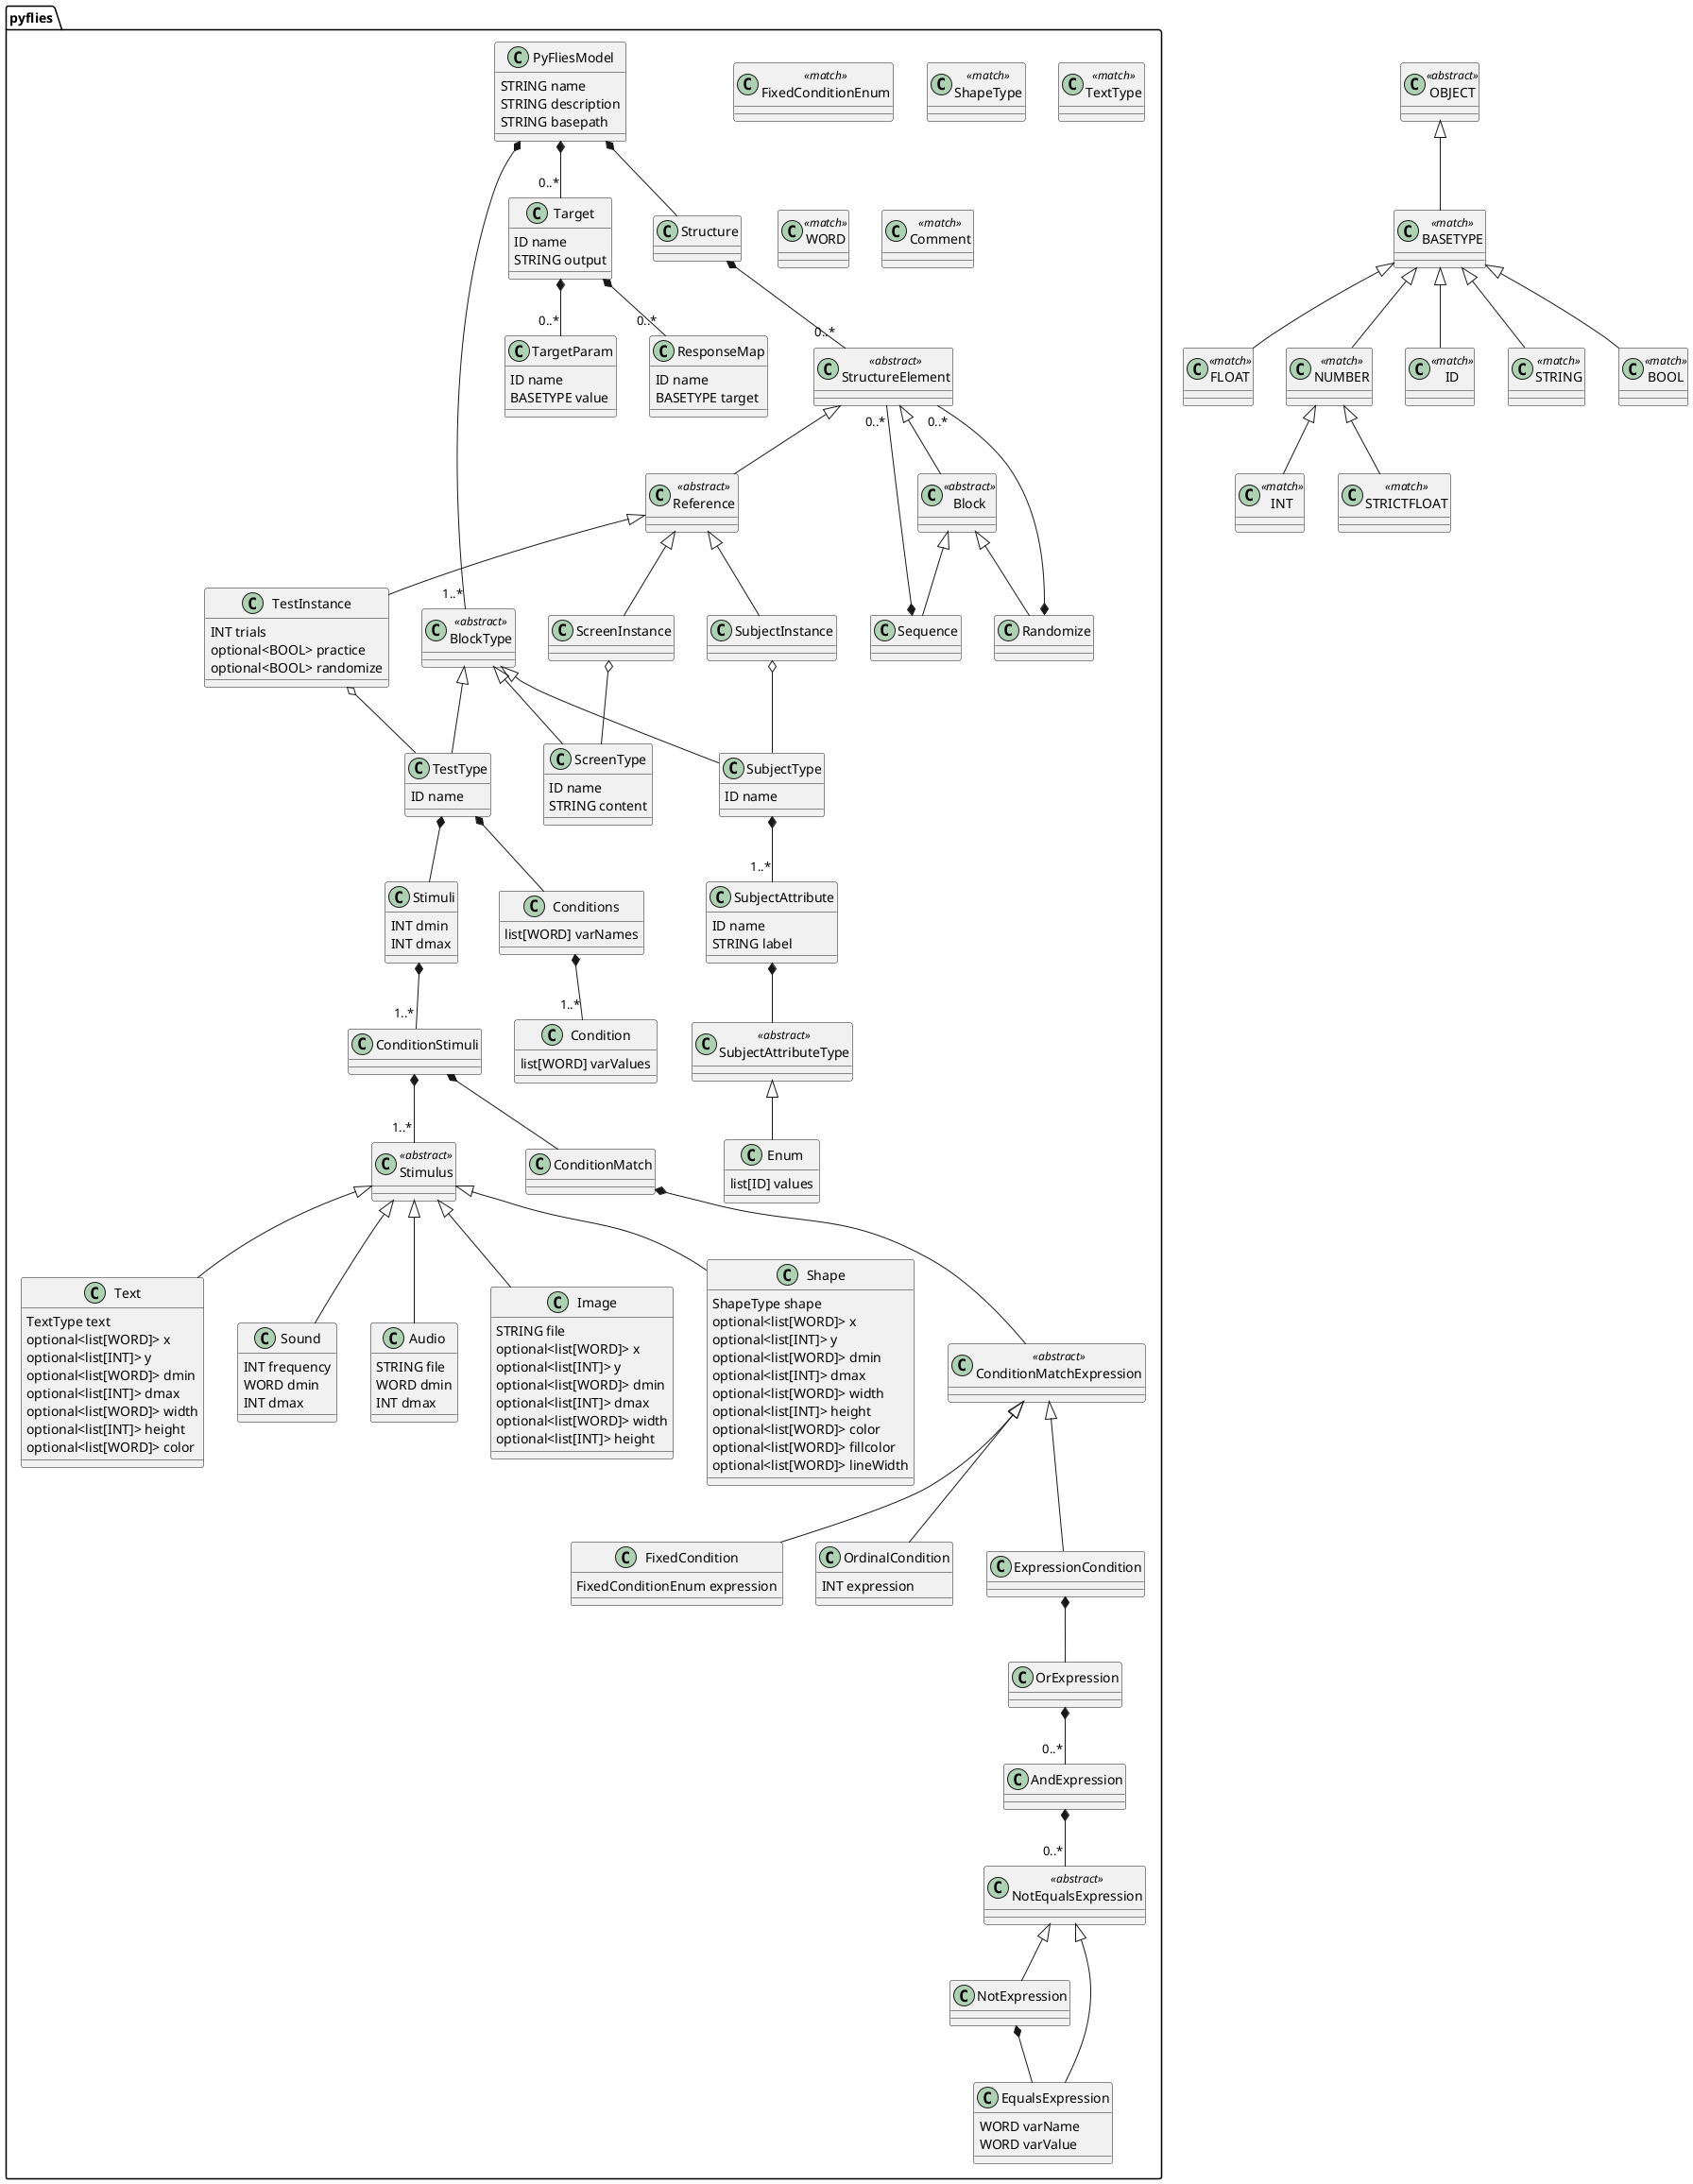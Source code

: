@startuml
set namespaceSeparator .


class pyflies.PyFliesModel  {
  STRING name
  STRING description
  STRING basepath
}


class pyflies.BlockType <<abstract>> {
}


class pyflies.TestType  {
  ID name
}


class pyflies.Conditions  {
  list[WORD] varNames
}


class pyflies.Condition  {
  list[WORD] varValues
}


class pyflies.Stimuli  {
  INT dmin
  INT dmax
}


class pyflies.ConditionStimuli  {
}


class pyflies.ConditionMatch  {
}


class pyflies.ConditionMatchExpression <<abstract>> {
}


class pyflies.FixedCondition  {
  FixedConditionEnum expression
}


class pyflies.FixedConditionEnum <<match>> {
}


class pyflies.OrdinalCondition  {
  INT expression
}


class pyflies.ExpressionCondition  {
}


class pyflies.OrExpression  {
}


class pyflies.AndExpression  {
}


class pyflies.NotEqualsExpression <<abstract>> {
}


class pyflies.NotExpression  {
}


class pyflies.EqualsExpression  {
  WORD varName
  WORD varValue
}


class pyflies.Stimulus <<abstract>> {
}


class pyflies.Image  {
  STRING file
  optional<list[WORD]> x
  optional<list[INT]> y
  optional<list[WORD]> dmin
  optional<list[INT]> dmax
  optional<list[WORD]> width
  optional<list[INT]> height
}


class pyflies.Shape  {
  ShapeType shape
  optional<list[WORD]> x
  optional<list[INT]> y
  optional<list[WORD]> dmin
  optional<list[INT]> dmax
  optional<list[WORD]> width
  optional<list[INT]> height
  optional<list[WORD]> color
  optional<list[WORD]> fillcolor
  optional<list[WORD]> lineWidth
}


class pyflies.ShapeType <<match>> {
}


class pyflies.Text  {
  TextType text
  optional<list[WORD]> x
  optional<list[INT]> y
  optional<list[WORD]> dmin
  optional<list[INT]> dmax
  optional<list[WORD]> width
  optional<list[INT]> height
  optional<list[WORD]> color
}


class pyflies.TextType <<match>> {
}


class pyflies.WORD <<match>> {
}


class pyflies.Sound  {
  INT frequency
  WORD dmin
  INT dmax
}


class pyflies.Audio  {
  STRING file
  WORD dmin
  INT dmax
}


class pyflies.Block <<abstract>> {
}


class pyflies.TestInstance  {
  INT trials
  optional<BOOL> practice
  optional<BOOL> randomize
}


class pyflies.ScreenInstance  {
}


class pyflies.SubjectInstance  {
}


class pyflies.Reference <<abstract>> {
}


class pyflies.StructureElement <<abstract>> {
}


class pyflies.Structure  {
}


class pyflies.Sequence  {
}


class pyflies.Randomize  {
}


class pyflies.ScreenType  {
  ID name
  STRING content
}


class pyflies.SubjectType  {
  ID name
}


class pyflies.SubjectAttribute  {
  ID name
  STRING label
}


class pyflies.SubjectAttributeType <<abstract>> {
}


class pyflies.Enum  {
  list[ID] values
}


class pyflies.Target  {
  ID name
  STRING output
}


class pyflies.TargetParam  {
  ID name
  BASETYPE value
}


class pyflies.ResponseMap  {
  ID name
  BASETYPE target
}


class pyflies.Comment <<match>> {
}


class ID <<match>> {
}


class STRING <<match>> {
}


class BOOL <<match>> {
}


class INT <<match>> {
}


class FLOAT <<match>> {
}


class STRICTFLOAT <<match>> {
}


class NUMBER <<match>> {
}


class BASETYPE <<match>> {
}


class OBJECT <<abstract>> {
}


pyflies.PyFliesModel *-- "1..*" pyflies.BlockType
pyflies.PyFliesModel *-- pyflies.Structure
pyflies.PyFliesModel *-- "0..*" pyflies.Target
pyflies.BlockType <|-- pyflies.TestType
pyflies.BlockType <|-- pyflies.ScreenType
pyflies.BlockType <|-- pyflies.SubjectType
pyflies.TestType *-- pyflies.Conditions
pyflies.TestType *-- pyflies.Stimuli
pyflies.Conditions *-- "1..*" pyflies.Condition
pyflies.Stimuli *-- "1..*" pyflies.ConditionStimuli
pyflies.ConditionStimuli *-- pyflies.ConditionMatch
pyflies.ConditionStimuli *-- "1..*" pyflies.Stimulus
pyflies.ConditionMatch *-- pyflies.ConditionMatchExpression
pyflies.ConditionMatchExpression <|-- pyflies.FixedCondition
pyflies.ConditionMatchExpression <|-- pyflies.OrdinalCondition
pyflies.ConditionMatchExpression <|-- pyflies.ExpressionCondition
pyflies.ExpressionCondition *-- pyflies.OrExpression
pyflies.OrExpression *-- "0..*" pyflies.AndExpression
pyflies.AndExpression *-- "0..*" pyflies.NotEqualsExpression
pyflies.NotEqualsExpression <|-- pyflies.NotExpression
pyflies.NotEqualsExpression <|-- pyflies.EqualsExpression
pyflies.NotExpression *-- pyflies.EqualsExpression
pyflies.Stimulus <|-- pyflies.Image
pyflies.Stimulus <|-- pyflies.Shape
pyflies.Stimulus <|-- pyflies.Sound
pyflies.Stimulus <|-- pyflies.Audio
pyflies.Stimulus <|-- pyflies.Text
pyflies.Block <|-- pyflies.Sequence
pyflies.Block <|-- pyflies.Randomize
pyflies.TestInstance o-- pyflies.TestType
pyflies.ScreenInstance o-- pyflies.ScreenType
pyflies.SubjectInstance o-- pyflies.SubjectType
pyflies.Reference <|-- pyflies.TestInstance
pyflies.Reference <|-- pyflies.ScreenInstance
pyflies.Reference <|-- pyflies.SubjectInstance
pyflies.StructureElement <|-- pyflies.Reference
pyflies.StructureElement <|-- pyflies.Block
pyflies.Structure *-- "0..*" pyflies.StructureElement
pyflies.Sequence *-- "0..*" pyflies.StructureElement
pyflies.Randomize *-- "0..*" pyflies.StructureElement
pyflies.SubjectType *-- "1..*" pyflies.SubjectAttribute
pyflies.SubjectAttribute *-- pyflies.SubjectAttributeType
pyflies.SubjectAttributeType <|-- pyflies.Enum
pyflies.Target *-- "0..*" pyflies.ResponseMap
pyflies.Target *-- "0..*" pyflies.TargetParam
NUMBER <|-- STRICTFLOAT
NUMBER <|-- INT
BASETYPE <|-- NUMBER
BASETYPE <|-- FLOAT
BASETYPE <|-- BOOL
BASETYPE <|-- ID
BASETYPE <|-- STRING
OBJECT <|-- BASETYPE
@enduml
